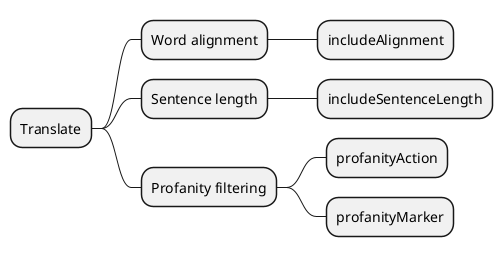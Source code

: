 @startmindmap
* Translate
** Word alignment
*** includeAlignment
** Sentence length
*** includeSentenceLength
** Profanity filtering
*** profanityAction
*** profanityMarker
@endmindmap